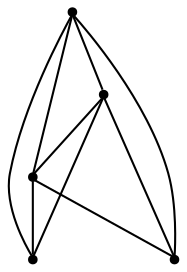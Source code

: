 graph {
  node [shape=point,comment="{\"directed\":false,\"doi\":\"10.1007/978-3-030-35802-0_36\",\"figure\":\"1 (1)\"}"]

  v0 [pos="357.27463271958527,292.26384354655556"]
  v1 [pos="275.0656822556225,374.4719772484529"]
  v2 [pos="295.61478814204156,333.36587559307605"]
  v3 [pos="254.51241132784423,415.5737549444199"]
  v4 [pos="213.41003451364688,292.26384354655556"]

  v0 -- v1 [id="-1",pos="357.27463271958527,292.26384354655556 275.0656822556225,374.4719772484529 275.0656822556225,374.4719772484529 275.0656822556225,374.4719772484529"]
  v4 -- v0 [id="-11",pos="213.41003451364688,292.26384354655556 357.27463271958527,292.26384354655556 357.27463271958527,292.26384354655556 357.27463271958527,292.26384354655556"]
  v0 -- v2 [id="-13",pos="357.27463271958527,292.26384354655556 295.61478814204156,333.36587559307605 295.61478814204156,333.36587559307605 295.61478814204156,333.36587559307605"]
  v2 -- v1 [id="-14",pos="295.61478814204156,333.36587559307605 275.0656822556225,374.4719772484529 275.0656822556225,374.4719772484529 275.0656822556225,374.4719772484529"]
  v4 -- v3 [id="-15",pos="213.41003451364688,292.26384354655556 254.51241132784423,415.5737549444199 254.51241132784423,415.5737549444199 254.51241132784423,415.5737549444199"]
  v4 -- v2 [id="-16",pos="213.41003451364688,292.26384354655556 295.61478814204156,333.36587559307605 295.61478814204156,333.36587559307605 295.61478814204156,333.36587559307605"]
  v3 -- v0 [id="-18",pos="254.51241132784423,415.5737549444199 357.27463271958527,292.26384354655556 357.27463271958527,292.26384354655556 357.27463271958527,292.26384354655556"]
  v1 -- v3 [id="-19",pos="275.0656822556225,374.4719772484529 254.51241132784423,415.5737549444199 254.51241132784423,415.5737549444199 254.51241132784423,415.5737549444199"]
  v1 -- v4 [id="-20",pos="275.0656822556225,374.4719772484529 213.41003451364688,292.26384354655556 213.41003451364688,292.26384354655556 213.41003451364688,292.26384354655556"]
}